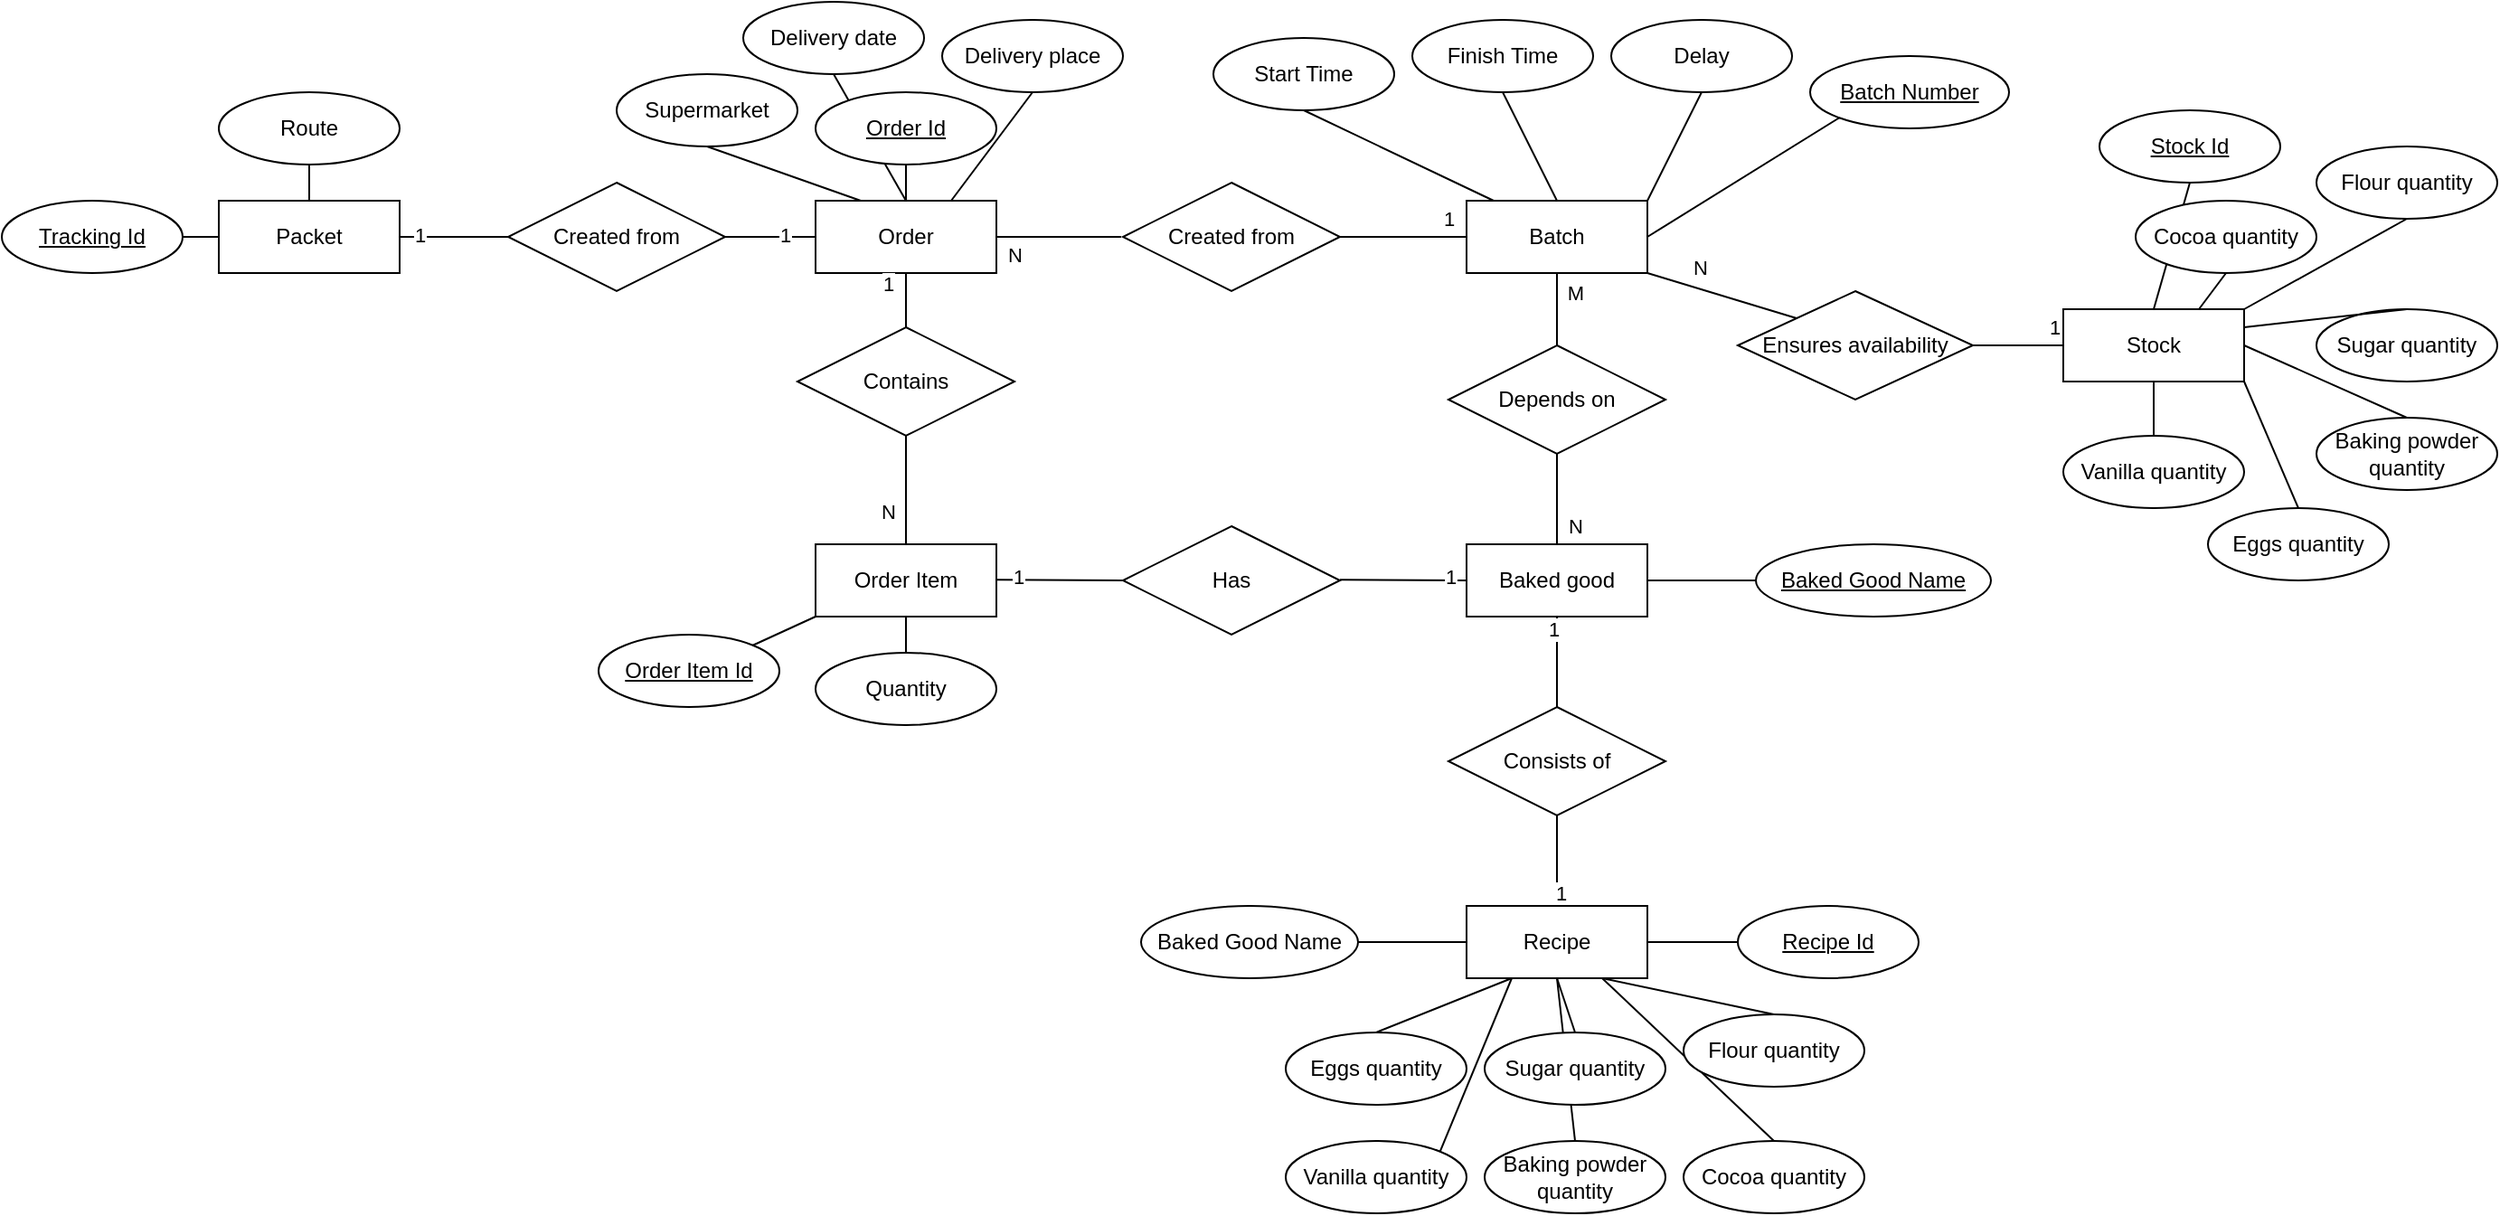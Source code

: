 <mxfile version="23.1.6" type="device">
  <diagram id="R2lEEEUBdFMjLlhIrx00" name="Page-1">
    <mxGraphModel dx="2349" dy="818" grid="1" gridSize="10" guides="1" tooltips="1" connect="1" arrows="1" fold="1" page="1" pageScale="1" pageWidth="850" pageHeight="1100" math="0" shadow="0" extFonts="Permanent Marker^https://fonts.googleapis.com/css?family=Permanent+Marker">
      <root>
        <mxCell id="0" />
        <mxCell id="1" parent="0" />
        <mxCell id="WHg0GT0LCj10jCLnW-7c-107" value="" style="rounded=0;orthogonalLoop=1;jettySize=auto;html=1;endArrow=none;endFill=0;entryX=0.5;entryY=0;entryDx=0;entryDy=0;exitX=0.5;exitY=1;exitDx=0;exitDy=0;strokeColor=default;" edge="1" parent="1" source="WHg0GT0LCj10jCLnW-7c-106" target="WHg0GT0LCj10jCLnW-7c-87">
          <mxGeometry relative="1" as="geometry">
            <mxPoint x="1100" y="160" as="sourcePoint" />
            <mxPoint x="1085" y="180" as="targetPoint" />
            <Array as="points" />
          </mxGeometry>
        </mxCell>
        <mxCell id="WHg0GT0LCj10jCLnW-7c-4" value="" style="endArrow=none;html=1;rounded=0;entryX=0.5;entryY=0;entryDx=0;entryDy=0;exitX=0.5;exitY=1;exitDx=0;exitDy=0;" edge="1" parent="1" source="GtdhLlFjY-CjgjCnvUHd-13" target="GtdhLlFjY-CjgjCnvUHd-2">
          <mxGeometry width="50" height="50" relative="1" as="geometry">
            <mxPoint x="190" y="100" as="sourcePoint" />
            <mxPoint x="255" y="160" as="targetPoint" />
            <Array as="points" />
          </mxGeometry>
        </mxCell>
        <mxCell id="WHg0GT0LCj10jCLnW-7c-40" value="" style="rounded=0;orthogonalLoop=1;jettySize=auto;html=1;endArrow=none;endFill=0;entryX=0.75;entryY=1;entryDx=0;entryDy=0;exitX=0.5;exitY=0;exitDx=0;exitDy=0;strokeColor=default;" edge="1" parent="1" source="WHg0GT0LCj10jCLnW-7c-36" target="WHg0GT0LCj10jCLnW-7c-29">
          <mxGeometry relative="1" as="geometry">
            <mxPoint x="875" y="640" as="sourcePoint" />
            <mxPoint x="780" y="620" as="targetPoint" />
            <Array as="points" />
          </mxGeometry>
        </mxCell>
        <mxCell id="WHg0GT0LCj10jCLnW-7c-41" value="" style="rounded=0;orthogonalLoop=1;jettySize=auto;html=1;endArrow=none;endFill=0;exitX=0.5;exitY=0;exitDx=0;exitDy=0;strokeColor=default;" edge="1" parent="1" source="WHg0GT0LCj10jCLnW-7c-35">
          <mxGeometry relative="1" as="geometry">
            <mxPoint x="745" y="630" as="sourcePoint" />
            <mxPoint x="720" y="540" as="targetPoint" />
            <Array as="points" />
          </mxGeometry>
        </mxCell>
        <mxCell id="GtdhLlFjY-CjgjCnvUHd-2" value="Order" style="whiteSpace=wrap;html=1;align=center;" parent="1" vertex="1">
          <mxGeometry x="310" y="110" width="100" height="40" as="geometry" />
        </mxCell>
        <mxCell id="GtdhLlFjY-CjgjCnvUHd-6" value="Order Item" style="whiteSpace=wrap;html=1;align=center;" parent="1" vertex="1">
          <mxGeometry x="310" y="300" width="100" height="40" as="geometry" />
        </mxCell>
        <mxCell id="GtdhLlFjY-CjgjCnvUHd-13" value="Delivery date" style="ellipse;whiteSpace=wrap;html=1;align=center;" parent="1" vertex="1">
          <mxGeometry x="270" width="100" height="40" as="geometry" />
        </mxCell>
        <mxCell id="GtdhLlFjY-CjgjCnvUHd-14" value="Delivery place" style="ellipse;whiteSpace=wrap;html=1;align=center;" parent="1" vertex="1">
          <mxGeometry x="380" y="10" width="100" height="40" as="geometry" />
        </mxCell>
        <mxCell id="GtdhLlFjY-CjgjCnvUHd-15" value="&lt;u&gt;Order Id&lt;/u&gt;" style="ellipse;whiteSpace=wrap;html=1;align=center;" parent="1" vertex="1">
          <mxGeometry x="310" y="50" width="100" height="40" as="geometry" />
        </mxCell>
        <mxCell id="GtdhLlFjY-CjgjCnvUHd-29" value="Quantity" style="ellipse;whiteSpace=wrap;html=1;align=center;" parent="1" vertex="1">
          <mxGeometry x="310" y="360" width="100" height="40" as="geometry" />
        </mxCell>
        <mxCell id="GtdhLlFjY-CjgjCnvUHd-30" value="" style="endArrow=none;html=1;rounded=0;entryX=0.5;entryY=1;entryDx=0;entryDy=0;exitX=0.5;exitY=0;exitDx=0;exitDy=0;" parent="1" target="GtdhLlFjY-CjgjCnvUHd-2" edge="1">
          <mxGeometry width="50" height="50" relative="1" as="geometry">
            <mxPoint x="360" y="180" as="sourcePoint" />
            <mxPoint x="540" y="270" as="targetPoint" />
            <Array as="points" />
          </mxGeometry>
        </mxCell>
        <mxCell id="GtdhLlFjY-CjgjCnvUHd-33" value="1" style="edgeLabel;html=1;align=center;verticalAlign=middle;resizable=0;points=[];" parent="GtdhLlFjY-CjgjCnvUHd-30" connectable="0" vertex="1">
          <mxGeometry x="0.532" y="3" relative="1" as="geometry">
            <mxPoint x="-7" y="-1" as="offset" />
          </mxGeometry>
        </mxCell>
        <mxCell id="GtdhLlFjY-CjgjCnvUHd-31" value="" style="endArrow=none;html=1;rounded=0;exitX=0.5;exitY=0;exitDx=0;exitDy=0;entryX=0.5;entryY=1;entryDx=0;entryDy=0;" parent="1" edge="1" source="GtdhLlFjY-CjgjCnvUHd-6">
          <mxGeometry width="50" height="50" relative="1" as="geometry">
            <mxPoint x="360" y="380" as="sourcePoint" />
            <mxPoint x="360" y="240" as="targetPoint" />
            <Array as="points" />
          </mxGeometry>
        </mxCell>
        <mxCell id="WHg0GT0LCj10jCLnW-7c-7" value="N" style="edgeLabel;html=1;align=center;verticalAlign=middle;resizable=0;points=[];" vertex="1" connectable="0" parent="GtdhLlFjY-CjgjCnvUHd-31">
          <mxGeometry x="-0.394" y="-2" relative="1" as="geometry">
            <mxPoint x="-12" as="offset" />
          </mxGeometry>
        </mxCell>
        <mxCell id="GtdhLlFjY-CjgjCnvUHd-34" value="" style="endArrow=none;html=1;rounded=0;entryX=0.5;entryY=1;entryDx=0;entryDy=0;" parent="1" target="GtdhLlFjY-CjgjCnvUHd-15" edge="1">
          <mxGeometry width="50" height="50" relative="1" as="geometry">
            <mxPoint x="360" y="110" as="sourcePoint" />
            <mxPoint x="410" y="60" as="targetPoint" />
            <Array as="points" />
          </mxGeometry>
        </mxCell>
        <mxCell id="GtdhLlFjY-CjgjCnvUHd-35" value="" style="endArrow=none;html=1;rounded=0;entryX=0.5;entryY=1;entryDx=0;entryDy=0;exitX=0.75;exitY=0;exitDx=0;exitDy=0;" parent="1" source="GtdhLlFjY-CjgjCnvUHd-2" target="GtdhLlFjY-CjgjCnvUHd-14" edge="1">
          <mxGeometry width="50" height="50" relative="1" as="geometry">
            <mxPoint x="370" y="120" as="sourcePoint" />
            <mxPoint x="370" y="90" as="targetPoint" />
            <Array as="points" />
          </mxGeometry>
        </mxCell>
        <mxCell id="GtdhLlFjY-CjgjCnvUHd-36" value="" style="endArrow=none;html=1;rounded=0;entryX=0.25;entryY=0;entryDx=0;entryDy=0;exitX=0.5;exitY=1;exitDx=0;exitDy=0;" parent="1" source="WHg0GT0LCj10jCLnW-7c-2" target="GtdhLlFjY-CjgjCnvUHd-2" edge="1">
          <mxGeometry width="50" height="50" relative="1" as="geometry">
            <mxPoint x="270" y="50" as="sourcePoint" />
            <mxPoint x="450" y="140" as="targetPoint" />
            <Array as="points" />
          </mxGeometry>
        </mxCell>
        <mxCell id="WHg0GT0LCj10jCLnW-7c-14" value="" style="rounded=0;orthogonalLoop=1;jettySize=auto;html=1;endArrow=none;endFill=0;entryX=0.5;entryY=1;entryDx=0;entryDy=0;exitX=0.5;exitY=0;exitDx=0;exitDy=0;strokeColor=default;" edge="1" parent="1" source="GtdhLlFjY-CjgjCnvUHd-29" target="GtdhLlFjY-CjgjCnvUHd-6">
          <mxGeometry relative="1" as="geometry">
            <mxPoint x="480" y="340" as="sourcePoint" />
            <mxPoint x="430" y="340" as="targetPoint" />
          </mxGeometry>
        </mxCell>
        <mxCell id="WHg0GT0LCj10jCLnW-7c-15" value="Contains" style="shape=rhombus;perimeter=rhombusPerimeter;whiteSpace=wrap;html=1;align=center;" vertex="1" parent="1">
          <mxGeometry x="300" y="180" width="120" height="60" as="geometry" />
        </mxCell>
        <mxCell id="WHg0GT0LCj10jCLnW-7c-16" value="Has" style="shape=rhombus;perimeter=rhombusPerimeter;whiteSpace=wrap;html=1;align=center;" vertex="1" parent="1">
          <mxGeometry x="480" y="290" width="120" height="60" as="geometry" />
        </mxCell>
        <mxCell id="WHg0GT0LCj10jCLnW-7c-17" value="" style="endArrow=none;html=1;rounded=0;" edge="1" parent="1">
          <mxGeometry relative="1" as="geometry">
            <mxPoint x="410" y="319.58" as="sourcePoint" />
            <mxPoint x="480" y="320" as="targetPoint" />
          </mxGeometry>
        </mxCell>
        <mxCell id="WHg0GT0LCj10jCLnW-7c-20" value="1" style="edgeLabel;html=1;align=center;verticalAlign=middle;resizable=0;points=[];" vertex="1" connectable="0" parent="WHg0GT0LCj10jCLnW-7c-17">
          <mxGeometry x="-0.653" y="2" relative="1" as="geometry">
            <mxPoint as="offset" />
          </mxGeometry>
        </mxCell>
        <mxCell id="WHg0GT0LCj10jCLnW-7c-18" value="" style="endArrow=none;html=1;rounded=0;" edge="1" parent="1">
          <mxGeometry relative="1" as="geometry">
            <mxPoint x="600" y="319.58" as="sourcePoint" />
            <mxPoint x="670" y="320" as="targetPoint" />
          </mxGeometry>
        </mxCell>
        <mxCell id="WHg0GT0LCj10jCLnW-7c-21" value="1" style="edgeLabel;html=1;align=center;verticalAlign=middle;resizable=0;points=[];" vertex="1" connectable="0" parent="WHg0GT0LCj10jCLnW-7c-18">
          <mxGeometry x="0.728" y="2" relative="1" as="geometry">
            <mxPoint as="offset" />
          </mxGeometry>
        </mxCell>
        <mxCell id="WHg0GT0LCj10jCLnW-7c-19" value="Baked good" style="whiteSpace=wrap;html=1;align=center;" vertex="1" parent="1">
          <mxGeometry x="670" y="300" width="100" height="40" as="geometry" />
        </mxCell>
        <mxCell id="WHg0GT0LCj10jCLnW-7c-22" value="Baked Good Name" style="ellipse;whiteSpace=wrap;html=1;align=center;fontStyle=4;" vertex="1" parent="1">
          <mxGeometry x="830" y="300" width="130" height="40" as="geometry" />
        </mxCell>
        <mxCell id="WHg0GT0LCj10jCLnW-7c-23" value="" style="rounded=0;orthogonalLoop=1;jettySize=auto;html=1;endArrow=none;endFill=0;entryX=0;entryY=0.5;entryDx=0;entryDy=0;exitX=1;exitY=0.5;exitDx=0;exitDy=0;strokeColor=default;" edge="1" parent="1" source="WHg0GT0LCj10jCLnW-7c-19" target="WHg0GT0LCj10jCLnW-7c-22">
          <mxGeometry relative="1" as="geometry">
            <mxPoint x="390" y="380" as="sourcePoint" />
            <mxPoint x="395" y="350" as="targetPoint" />
            <Array as="points" />
          </mxGeometry>
        </mxCell>
        <mxCell id="WHg0GT0LCj10jCLnW-7c-24" value="Consists of" style="shape=rhombus;perimeter=rhombusPerimeter;whiteSpace=wrap;html=1;align=center;" vertex="1" parent="1">
          <mxGeometry x="660" y="390" width="120" height="60" as="geometry" />
        </mxCell>
        <mxCell id="WHg0GT0LCj10jCLnW-7c-25" value="" style="endArrow=none;html=1;rounded=0;entryX=0.5;entryY=1;entryDx=0;entryDy=0;exitX=0.5;exitY=0;exitDx=0;exitDy=0;" edge="1" parent="1" source="WHg0GT0LCj10jCLnW-7c-24" target="WHg0GT0LCj10jCLnW-7c-19">
          <mxGeometry relative="1" as="geometry">
            <mxPoint x="600" y="380" as="sourcePoint" />
            <mxPoint x="670" y="380.42" as="targetPoint" />
          </mxGeometry>
        </mxCell>
        <mxCell id="WHg0GT0LCj10jCLnW-7c-26" value="1" style="edgeLabel;html=1;align=center;verticalAlign=middle;resizable=0;points=[];" vertex="1" connectable="0" parent="WHg0GT0LCj10jCLnW-7c-25">
          <mxGeometry x="0.728" y="2" relative="1" as="geometry">
            <mxPoint as="offset" />
          </mxGeometry>
        </mxCell>
        <mxCell id="WHg0GT0LCj10jCLnW-7c-27" value="" style="endArrow=none;html=1;rounded=0;exitX=0.5;exitY=1;exitDx=0;exitDy=0;entryX=0.5;entryY=0;entryDx=0;entryDy=0;" edge="1" parent="1" source="WHg0GT0LCj10jCLnW-7c-24" target="WHg0GT0LCj10jCLnW-7c-29">
          <mxGeometry relative="1" as="geometry">
            <mxPoint x="690" y="510" as="sourcePoint" />
            <mxPoint x="720" y="510" as="targetPoint" />
          </mxGeometry>
        </mxCell>
        <mxCell id="WHg0GT0LCj10jCLnW-7c-28" value="1" style="edgeLabel;html=1;align=center;verticalAlign=middle;resizable=0;points=[];" vertex="1" connectable="0" parent="WHg0GT0LCj10jCLnW-7c-27">
          <mxGeometry x="0.728" y="2" relative="1" as="geometry">
            <mxPoint as="offset" />
          </mxGeometry>
        </mxCell>
        <mxCell id="WHg0GT0LCj10jCLnW-7c-29" value="Recipe" style="whiteSpace=wrap;html=1;align=center;" vertex="1" parent="1">
          <mxGeometry x="670" y="500" width="100" height="40" as="geometry" />
        </mxCell>
        <mxCell id="WHg0GT0LCj10jCLnW-7c-30" value="Recipe Id" style="ellipse;whiteSpace=wrap;html=1;align=center;fontStyle=4;" vertex="1" parent="1">
          <mxGeometry x="820" y="500" width="100" height="40" as="geometry" />
        </mxCell>
        <mxCell id="WHg0GT0LCj10jCLnW-7c-31" value="Sugar quantity" style="ellipse;whiteSpace=wrap;html=1;align=center;" vertex="1" parent="1">
          <mxGeometry x="680" y="570" width="100" height="40" as="geometry" />
        </mxCell>
        <mxCell id="WHg0GT0LCj10jCLnW-7c-32" value="Flour quantity" style="ellipse;whiteSpace=wrap;html=1;align=center;" vertex="1" parent="1">
          <mxGeometry x="790" y="560" width="100" height="40" as="geometry" />
        </mxCell>
        <mxCell id="WHg0GT0LCj10jCLnW-7c-33" value="Eggs quantity" style="ellipse;whiteSpace=wrap;html=1;align=center;" vertex="1" parent="1">
          <mxGeometry x="570" y="570" width="100" height="40" as="geometry" />
        </mxCell>
        <mxCell id="WHg0GT0LCj10jCLnW-7c-34" value="Vanilla quantity" style="ellipse;whiteSpace=wrap;html=1;align=center;" vertex="1" parent="1">
          <mxGeometry x="570" y="630" width="100" height="40" as="geometry" />
        </mxCell>
        <mxCell id="WHg0GT0LCj10jCLnW-7c-35" value="Baking powder quantity" style="ellipse;whiteSpace=wrap;html=1;align=center;" vertex="1" parent="1">
          <mxGeometry x="680" y="630" width="100" height="40" as="geometry" />
        </mxCell>
        <mxCell id="WHg0GT0LCj10jCLnW-7c-36" value="Cocoa quantity" style="ellipse;whiteSpace=wrap;html=1;align=center;" vertex="1" parent="1">
          <mxGeometry x="790" y="630" width="100" height="40" as="geometry" />
        </mxCell>
        <mxCell id="WHg0GT0LCj10jCLnW-7c-37" value="" style="rounded=0;orthogonalLoop=1;jettySize=auto;html=1;endArrow=none;endFill=0;entryX=0.25;entryY=1;entryDx=0;entryDy=0;exitX=0.5;exitY=0;exitDx=0;exitDy=0;strokeColor=default;" edge="1" parent="1" source="WHg0GT0LCj10jCLnW-7c-33" target="WHg0GT0LCj10jCLnW-7c-29">
          <mxGeometry relative="1" as="geometry">
            <mxPoint x="585" y="560" as="sourcePoint" />
            <mxPoint x="560" y="520" as="targetPoint" />
            <Array as="points" />
          </mxGeometry>
        </mxCell>
        <mxCell id="WHg0GT0LCj10jCLnW-7c-38" value="" style="rounded=0;orthogonalLoop=1;jettySize=auto;html=1;endArrow=none;endFill=0;entryX=0.5;entryY=1;entryDx=0;entryDy=0;exitX=0.5;exitY=0;exitDx=0;exitDy=0;strokeColor=default;" edge="1" parent="1" source="WHg0GT0LCj10jCLnW-7c-31" target="WHg0GT0LCj10jCLnW-7c-29">
          <mxGeometry relative="1" as="geometry">
            <mxPoint x="630" y="580" as="sourcePoint" />
            <mxPoint x="705" y="550" as="targetPoint" />
            <Array as="points" />
          </mxGeometry>
        </mxCell>
        <mxCell id="WHg0GT0LCj10jCLnW-7c-39" value="" style="rounded=0;orthogonalLoop=1;jettySize=auto;html=1;endArrow=none;endFill=0;entryX=0.75;entryY=1;entryDx=0;entryDy=0;exitX=0.5;exitY=0;exitDx=0;exitDy=0;strokeColor=default;" edge="1" parent="1" source="WHg0GT0LCj10jCLnW-7c-32" target="WHg0GT0LCj10jCLnW-7c-29">
          <mxGeometry relative="1" as="geometry">
            <mxPoint x="740" y="580" as="sourcePoint" />
            <mxPoint x="730" y="550" as="targetPoint" />
            <Array as="points" />
          </mxGeometry>
        </mxCell>
        <mxCell id="WHg0GT0LCj10jCLnW-7c-42" value="" style="rounded=0;orthogonalLoop=1;jettySize=auto;html=1;endArrow=none;endFill=0;entryX=0.25;entryY=1;entryDx=0;entryDy=0;exitX=1;exitY=0;exitDx=0;exitDy=0;strokeColor=default;" edge="1" parent="1" source="WHg0GT0LCj10jCLnW-7c-34" target="WHg0GT0LCj10jCLnW-7c-29">
          <mxGeometry relative="1" as="geometry">
            <mxPoint x="870" y="590" as="sourcePoint" />
            <mxPoint x="775" y="570" as="targetPoint" />
            <Array as="points" />
          </mxGeometry>
        </mxCell>
        <mxCell id="WHg0GT0LCj10jCLnW-7c-43" value="" style="rounded=0;orthogonalLoop=1;jettySize=auto;html=1;endArrow=none;endFill=0;entryX=1;entryY=0.5;entryDx=0;entryDy=0;exitX=0;exitY=0.5;exitDx=0;exitDy=0;strokeColor=default;" edge="1" parent="1" source="WHg0GT0LCj10jCLnW-7c-30" target="WHg0GT0LCj10jCLnW-7c-29">
          <mxGeometry relative="1" as="geometry">
            <mxPoint x="880" y="600" as="sourcePoint" />
            <mxPoint x="785" y="580" as="targetPoint" />
            <Array as="points" />
          </mxGeometry>
        </mxCell>
        <mxCell id="WHg0GT0LCj10jCLnW-7c-44" value="Batch" style="whiteSpace=wrap;html=1;align=center;" vertex="1" parent="1">
          <mxGeometry x="670" y="110" width="100" height="40" as="geometry" />
        </mxCell>
        <mxCell id="WHg0GT0LCj10jCLnW-7c-48" value="Created from" style="shape=rhombus;perimeter=rhombusPerimeter;whiteSpace=wrap;html=1;align=center;" vertex="1" parent="1">
          <mxGeometry x="480" y="100" width="120" height="60" as="geometry" />
        </mxCell>
        <mxCell id="WHg0GT0LCj10jCLnW-7c-49" value="" style="endArrow=none;html=1;rounded=0;exitX=1;exitY=0.5;exitDx=0;exitDy=0;entryX=0.5;entryY=1;entryDx=0;entryDy=0;" edge="1" parent="1" source="GtdhLlFjY-CjgjCnvUHd-2">
          <mxGeometry width="50" height="50" relative="1" as="geometry">
            <mxPoint x="479" y="190" as="sourcePoint" />
            <mxPoint x="479" y="130" as="targetPoint" />
            <Array as="points" />
          </mxGeometry>
        </mxCell>
        <mxCell id="WHg0GT0LCj10jCLnW-7c-50" value="N" style="edgeLabel;html=1;align=center;verticalAlign=middle;resizable=0;points=[];" vertex="1" connectable="0" parent="WHg0GT0LCj10jCLnW-7c-49">
          <mxGeometry x="-0.394" y="-2" relative="1" as="geometry">
            <mxPoint x="-11" y="8" as="offset" />
          </mxGeometry>
        </mxCell>
        <mxCell id="WHg0GT0LCj10jCLnW-7c-51" value="" style="endArrow=none;html=1;rounded=0;entryX=0;entryY=0.5;entryDx=0;entryDy=0;exitX=1;exitY=0.5;exitDx=0;exitDy=0;" edge="1" parent="1" source="WHg0GT0LCj10jCLnW-7c-48" target="WHg0GT0LCj10jCLnW-7c-44">
          <mxGeometry width="50" height="50" relative="1" as="geometry">
            <mxPoint x="370" y="190" as="sourcePoint" />
            <mxPoint x="370" y="160" as="targetPoint" />
            <Array as="points" />
          </mxGeometry>
        </mxCell>
        <mxCell id="WHg0GT0LCj10jCLnW-7c-52" value="1" style="edgeLabel;html=1;align=center;verticalAlign=middle;resizable=0;points=[];" connectable="0" vertex="1" parent="WHg0GT0LCj10jCLnW-7c-51">
          <mxGeometry x="0.532" y="3" relative="1" as="geometry">
            <mxPoint x="6" y="-7" as="offset" />
          </mxGeometry>
        </mxCell>
        <mxCell id="WHg0GT0LCj10jCLnW-7c-54" value="" style="endArrow=none;html=1;rounded=0;entryX=0.5;entryY=1;entryDx=0;entryDy=0;" edge="1" parent="1" source="WHg0GT0LCj10jCLnW-7c-56" target="WHg0GT0LCj10jCLnW-7c-44">
          <mxGeometry width="50" height="50" relative="1" as="geometry">
            <mxPoint x="720" y="190" as="sourcePoint" />
            <mxPoint x="730" y="150" as="targetPoint" />
            <Array as="points" />
          </mxGeometry>
        </mxCell>
        <mxCell id="WHg0GT0LCj10jCLnW-7c-55" value="M" style="edgeLabel;html=1;align=center;verticalAlign=middle;resizable=0;points=[];" connectable="0" vertex="1" parent="WHg0GT0LCj10jCLnW-7c-54">
          <mxGeometry x="0.532" y="3" relative="1" as="geometry">
            <mxPoint x="13" y="1" as="offset" />
          </mxGeometry>
        </mxCell>
        <mxCell id="WHg0GT0LCj10jCLnW-7c-56" value="Depends on" style="shape=rhombus;perimeter=rhombusPerimeter;whiteSpace=wrap;html=1;align=center;" vertex="1" parent="1">
          <mxGeometry x="660" y="190" width="120" height="60" as="geometry" />
        </mxCell>
        <mxCell id="WHg0GT0LCj10jCLnW-7c-58" value="" style="endArrow=none;html=1;rounded=0;entryX=0.5;entryY=1;entryDx=0;entryDy=0;exitX=0.5;exitY=0;exitDx=0;exitDy=0;" edge="1" parent="1" source="WHg0GT0LCj10jCLnW-7c-19" target="WHg0GT0LCj10jCLnW-7c-56">
          <mxGeometry width="50" height="50" relative="1" as="geometry">
            <mxPoint x="530" y="270" as="sourcePoint" />
            <mxPoint x="730" y="160" as="targetPoint" />
            <Array as="points">
              <mxPoint x="720" y="280" />
            </Array>
          </mxGeometry>
        </mxCell>
        <mxCell id="WHg0GT0LCj10jCLnW-7c-59" value="N" style="edgeLabel;html=1;align=center;verticalAlign=middle;resizable=0;points=[];" connectable="0" vertex="1" parent="WHg0GT0LCj10jCLnW-7c-58">
          <mxGeometry x="0.532" y="3" relative="1" as="geometry">
            <mxPoint x="13" y="28" as="offset" />
          </mxGeometry>
        </mxCell>
        <mxCell id="WHg0GT0LCj10jCLnW-7c-62" value="Batch Number" style="ellipse;whiteSpace=wrap;html=1;align=center;fontStyle=4;" vertex="1" parent="1">
          <mxGeometry x="860" y="30" width="110" height="40" as="geometry" />
        </mxCell>
        <mxCell id="WHg0GT0LCj10jCLnW-7c-64" value="Start Time" style="ellipse;whiteSpace=wrap;html=1;align=center;" vertex="1" parent="1">
          <mxGeometry x="530" y="20" width="100" height="40" as="geometry" />
        </mxCell>
        <mxCell id="WHg0GT0LCj10jCLnW-7c-65" value="Finish Time" style="ellipse;whiteSpace=wrap;html=1;align=center;" vertex="1" parent="1">
          <mxGeometry x="640" y="10" width="100" height="40" as="geometry" />
        </mxCell>
        <mxCell id="WHg0GT0LCj10jCLnW-7c-66" value="Delay" style="ellipse;whiteSpace=wrap;html=1;align=center;" vertex="1" parent="1">
          <mxGeometry x="750" y="10" width="100" height="40" as="geometry" />
        </mxCell>
        <mxCell id="WHg0GT0LCj10jCLnW-7c-67" value="" style="endArrow=none;html=1;rounded=0;entryX=0.5;entryY=1;entryDx=0;entryDy=0;exitX=0.75;exitY=0;exitDx=0;exitDy=0;" edge="1" parent="1" target="WHg0GT0LCj10jCLnW-7c-64">
          <mxGeometry width="50" height="50" relative="1" as="geometry">
            <mxPoint x="685" y="110" as="sourcePoint" />
            <mxPoint x="790" y="60" as="targetPoint" />
            <Array as="points" />
          </mxGeometry>
        </mxCell>
        <mxCell id="WHg0GT0LCj10jCLnW-7c-68" value="" style="endArrow=none;html=1;rounded=0;entryX=0.5;entryY=1;entryDx=0;entryDy=0;exitX=0.5;exitY=0;exitDx=0;exitDy=0;" edge="1" parent="1" source="WHg0GT0LCj10jCLnW-7c-44" target="WHg0GT0LCj10jCLnW-7c-65">
          <mxGeometry width="50" height="50" relative="1" as="geometry">
            <mxPoint x="405" y="130" as="sourcePoint" />
            <mxPoint x="510" y="80" as="targetPoint" />
            <Array as="points" />
          </mxGeometry>
        </mxCell>
        <mxCell id="WHg0GT0LCj10jCLnW-7c-69" value="" style="endArrow=none;html=1;rounded=0;entryX=0.5;entryY=1;entryDx=0;entryDy=0;exitX=1;exitY=0;exitDx=0;exitDy=0;" edge="1" parent="1" source="WHg0GT0LCj10jCLnW-7c-44" target="WHg0GT0LCj10jCLnW-7c-66">
          <mxGeometry width="50" height="50" relative="1" as="geometry">
            <mxPoint x="730" y="120" as="sourcePoint" />
            <mxPoint x="800" y="60" as="targetPoint" />
            <Array as="points" />
          </mxGeometry>
        </mxCell>
        <mxCell id="WHg0GT0LCj10jCLnW-7c-70" value="" style="endArrow=none;html=1;rounded=0;entryX=0;entryY=1;entryDx=0;entryDy=0;exitX=1;exitY=0.5;exitDx=0;exitDy=0;" edge="1" parent="1" source="WHg0GT0LCj10jCLnW-7c-44" target="WHg0GT0LCj10jCLnW-7c-62">
          <mxGeometry width="50" height="50" relative="1" as="geometry">
            <mxPoint x="780" y="120" as="sourcePoint" />
            <mxPoint x="850" y="80" as="targetPoint" />
            <Array as="points" />
          </mxGeometry>
        </mxCell>
        <mxCell id="WHg0GT0LCj10jCLnW-7c-84" value="" style="edgeStyle=orthogonalEdgeStyle;rounded=0;orthogonalLoop=1;jettySize=auto;html=1;endArrow=none;endFill=0;" edge="1" parent="1" source="WHg0GT0LCj10jCLnW-7c-71" target="WHg0GT0LCj10jCLnW-7c-81">
          <mxGeometry relative="1" as="geometry" />
        </mxCell>
        <mxCell id="WHg0GT0LCj10jCLnW-7c-71" value="Packet" style="whiteSpace=wrap;html=1;align=center;" vertex="1" parent="1">
          <mxGeometry x="-20" y="110" width="100" height="40" as="geometry" />
        </mxCell>
        <mxCell id="WHg0GT0LCj10jCLnW-7c-72" value="" style="endArrow=none;html=1;rounded=0;entryX=0.25;entryY=0;entryDx=0;entryDy=0;" edge="1" parent="1" target="WHg0GT0LCj10jCLnW-7c-2">
          <mxGeometry width="50" height="50" relative="1" as="geometry">
            <mxPoint x="270" y="50" as="sourcePoint" />
            <mxPoint x="335" y="110" as="targetPoint" />
            <Array as="points" />
          </mxGeometry>
        </mxCell>
        <mxCell id="WHg0GT0LCj10jCLnW-7c-2" value="Supermarket" style="ellipse;whiteSpace=wrap;html=1;align=center;" vertex="1" parent="1">
          <mxGeometry x="200" y="40" width="100" height="40" as="geometry" />
        </mxCell>
        <mxCell id="WHg0GT0LCj10jCLnW-7c-73" value="Created from" style="shape=rhombus;perimeter=rhombusPerimeter;whiteSpace=wrap;html=1;align=center;" vertex="1" parent="1">
          <mxGeometry x="140" y="100" width="120" height="60" as="geometry" />
        </mxCell>
        <mxCell id="WHg0GT0LCj10jCLnW-7c-75" value="" style="endArrow=none;html=1;rounded=0;entryX=0;entryY=0.5;entryDx=0;entryDy=0;exitX=1;exitY=0.5;exitDx=0;exitDy=0;" edge="1" parent="1" source="WHg0GT0LCj10jCLnW-7c-73" target="GtdhLlFjY-CjgjCnvUHd-2">
          <mxGeometry relative="1" as="geometry">
            <mxPoint x="220" y="129.58" as="sourcePoint" />
            <mxPoint x="270" y="130" as="targetPoint" />
          </mxGeometry>
        </mxCell>
        <mxCell id="WHg0GT0LCj10jCLnW-7c-79" value="1" style="edgeLabel;html=1;align=center;verticalAlign=middle;resizable=0;points=[];" vertex="1" connectable="0" parent="WHg0GT0LCj10jCLnW-7c-75">
          <mxGeometry x="0.32" y="1" relative="1" as="geometry">
            <mxPoint as="offset" />
          </mxGeometry>
        </mxCell>
        <mxCell id="WHg0GT0LCj10jCLnW-7c-77" value="" style="endArrow=none;html=1;rounded=0;entryX=0;entryY=0.5;entryDx=0;entryDy=0;exitX=1;exitY=0.5;exitDx=0;exitDy=0;" edge="1" parent="1" source="WHg0GT0LCj10jCLnW-7c-71" target="WHg0GT0LCj10jCLnW-7c-73">
          <mxGeometry relative="1" as="geometry">
            <mxPoint x="70" y="129.58" as="sourcePoint" />
            <mxPoint x="120" y="129.58" as="targetPoint" />
          </mxGeometry>
        </mxCell>
        <mxCell id="WHg0GT0LCj10jCLnW-7c-78" value="1" style="edgeLabel;html=1;align=center;verticalAlign=middle;resizable=0;points=[];" vertex="1" connectable="0" parent="WHg0GT0LCj10jCLnW-7c-77">
          <mxGeometry x="-0.652" y="1" relative="1" as="geometry">
            <mxPoint as="offset" />
          </mxGeometry>
        </mxCell>
        <mxCell id="WHg0GT0LCj10jCLnW-7c-83" value="" style="edgeStyle=orthogonalEdgeStyle;rounded=0;orthogonalLoop=1;jettySize=auto;html=1;endArrow=none;endFill=0;" edge="1" parent="1" source="WHg0GT0LCj10jCLnW-7c-80" target="WHg0GT0LCj10jCLnW-7c-71">
          <mxGeometry relative="1" as="geometry" />
        </mxCell>
        <mxCell id="WHg0GT0LCj10jCLnW-7c-80" value="&lt;u&gt;Tracking Id&lt;br&gt;&lt;/u&gt;" style="ellipse;whiteSpace=wrap;html=1;align=center;" vertex="1" parent="1">
          <mxGeometry x="-140" y="110" width="100" height="40" as="geometry" />
        </mxCell>
        <mxCell id="WHg0GT0LCj10jCLnW-7c-81" value="Route" style="ellipse;whiteSpace=wrap;html=1;align=center;" vertex="1" parent="1">
          <mxGeometry x="-20" y="50" width="100" height="40" as="geometry" />
        </mxCell>
        <mxCell id="WHg0GT0LCj10jCLnW-7c-87" value="Stock" style="whiteSpace=wrap;html=1;align=center;" vertex="1" parent="1">
          <mxGeometry x="1000" y="170" width="100" height="40" as="geometry" />
        </mxCell>
        <mxCell id="WHg0GT0LCj10jCLnW-7c-88" value="" style="rounded=0;orthogonalLoop=1;jettySize=auto;html=1;endArrow=none;endFill=0;entryX=0.75;entryY=0;entryDx=0;entryDy=0;exitX=0.5;exitY=1;exitDx=0;exitDy=0;strokeColor=default;" edge="1" parent="1" source="WHg0GT0LCj10jCLnW-7c-95" target="WHg0GT0LCj10jCLnW-7c-87">
          <mxGeometry relative="1" as="geometry">
            <mxPoint x="1435" y="270" as="sourcePoint" />
            <mxPoint x="1305" y="170" as="targetPoint" />
            <Array as="points" />
          </mxGeometry>
        </mxCell>
        <mxCell id="WHg0GT0LCj10jCLnW-7c-89" value="" style="rounded=0;orthogonalLoop=1;jettySize=auto;html=1;endArrow=none;endFill=0;exitX=0.5;exitY=0;exitDx=0;exitDy=0;strokeColor=default;entryX=1;entryY=0.5;entryDx=0;entryDy=0;" edge="1" parent="1" source="WHg0GT0LCj10jCLnW-7c-94" target="WHg0GT0LCj10jCLnW-7c-87">
          <mxGeometry relative="1" as="geometry">
            <mxPoint x="1305" y="260" as="sourcePoint" />
            <mxPoint x="1280" y="170" as="targetPoint" />
            <Array as="points" />
          </mxGeometry>
        </mxCell>
        <mxCell id="WHg0GT0LCj10jCLnW-7c-90" value="Sugar quantity" style="ellipse;whiteSpace=wrap;html=1;align=center;" vertex="1" parent="1">
          <mxGeometry x="1140" y="170" width="100" height="40" as="geometry" />
        </mxCell>
        <mxCell id="WHg0GT0LCj10jCLnW-7c-91" value="Flour quantity" style="ellipse;whiteSpace=wrap;html=1;align=center;" vertex="1" parent="1">
          <mxGeometry x="1140" y="80" width="100" height="40" as="geometry" />
        </mxCell>
        <mxCell id="WHg0GT0LCj10jCLnW-7c-92" value="Eggs quantity" style="ellipse;whiteSpace=wrap;html=1;align=center;" vertex="1" parent="1">
          <mxGeometry x="1080" y="280" width="100" height="40" as="geometry" />
        </mxCell>
        <mxCell id="WHg0GT0LCj10jCLnW-7c-93" value="Vanilla quantity" style="ellipse;whiteSpace=wrap;html=1;align=center;" vertex="1" parent="1">
          <mxGeometry x="1000" y="240" width="100" height="40" as="geometry" />
        </mxCell>
        <mxCell id="WHg0GT0LCj10jCLnW-7c-94" value="Baking powder quantity" style="ellipse;whiteSpace=wrap;html=1;align=center;" vertex="1" parent="1">
          <mxGeometry x="1140" y="230" width="100" height="40" as="geometry" />
        </mxCell>
        <mxCell id="WHg0GT0LCj10jCLnW-7c-95" value="Cocoa quantity" style="ellipse;whiteSpace=wrap;html=1;align=center;" vertex="1" parent="1">
          <mxGeometry x="1040" y="110" width="100" height="40" as="geometry" />
        </mxCell>
        <mxCell id="WHg0GT0LCj10jCLnW-7c-96" value="" style="rounded=0;orthogonalLoop=1;jettySize=auto;html=1;endArrow=none;endFill=0;entryX=1;entryY=1;entryDx=0;entryDy=0;exitX=0.5;exitY=0;exitDx=0;exitDy=0;strokeColor=default;" edge="1" parent="1" source="WHg0GT0LCj10jCLnW-7c-92" target="WHg0GT0LCj10jCLnW-7c-87">
          <mxGeometry relative="1" as="geometry">
            <mxPoint x="1145" y="190" as="sourcePoint" />
            <mxPoint x="1255" y="170" as="targetPoint" />
            <Array as="points" />
          </mxGeometry>
        </mxCell>
        <mxCell id="WHg0GT0LCj10jCLnW-7c-97" value="" style="rounded=0;orthogonalLoop=1;jettySize=auto;html=1;endArrow=none;endFill=0;exitX=0.5;exitY=0;exitDx=0;exitDy=0;strokeColor=default;entryX=1;entryY=0.25;entryDx=0;entryDy=0;" edge="1" parent="1" source="WHg0GT0LCj10jCLnW-7c-90" target="WHg0GT0LCj10jCLnW-7c-87">
          <mxGeometry relative="1" as="geometry">
            <mxPoint x="1190" y="210" as="sourcePoint" />
            <mxPoint x="1280" y="170" as="targetPoint" />
            <Array as="points" />
          </mxGeometry>
        </mxCell>
        <mxCell id="WHg0GT0LCj10jCLnW-7c-98" value="" style="rounded=0;orthogonalLoop=1;jettySize=auto;html=1;endArrow=none;endFill=0;exitX=0.5;exitY=1;exitDx=0;exitDy=0;strokeColor=default;entryX=1;entryY=0;entryDx=0;entryDy=0;" edge="1" parent="1" source="WHg0GT0LCj10jCLnW-7c-91" target="WHg0GT0LCj10jCLnW-7c-87">
          <mxGeometry relative="1" as="geometry">
            <mxPoint x="1300" y="210" as="sourcePoint" />
            <mxPoint x="1170" y="150" as="targetPoint" />
            <Array as="points" />
          </mxGeometry>
        </mxCell>
        <mxCell id="WHg0GT0LCj10jCLnW-7c-99" value="" style="rounded=0;orthogonalLoop=1;jettySize=auto;html=1;endArrow=none;endFill=0;entryX=0.5;entryY=1;entryDx=0;entryDy=0;exitX=0.5;exitY=0;exitDx=0;exitDy=0;strokeColor=default;" edge="1" parent="1" source="WHg0GT0LCj10jCLnW-7c-93" target="WHg0GT0LCj10jCLnW-7c-87">
          <mxGeometry relative="1" as="geometry">
            <mxPoint x="1430" y="220" as="sourcePoint" />
            <mxPoint x="1255" y="170" as="targetPoint" />
            <Array as="points" />
          </mxGeometry>
        </mxCell>
        <mxCell id="WHg0GT0LCj10jCLnW-7c-101" value="Ensures availability" style="shape=rhombus;perimeter=rhombusPerimeter;whiteSpace=wrap;html=1;align=center;" vertex="1" parent="1">
          <mxGeometry x="820" y="160" width="130" height="60" as="geometry" />
        </mxCell>
        <mxCell id="WHg0GT0LCj10jCLnW-7c-102" value="" style="endArrow=none;html=1;rounded=0;entryX=0;entryY=0.5;entryDx=0;entryDy=0;exitX=1;exitY=0.5;exitDx=0;exitDy=0;" edge="1" parent="1" source="WHg0GT0LCj10jCLnW-7c-101" target="WHg0GT0LCj10jCLnW-7c-87">
          <mxGeometry width="50" height="50" relative="1" as="geometry">
            <mxPoint x="920" y="230" as="sourcePoint" />
            <mxPoint x="990" y="230" as="targetPoint" />
            <Array as="points" />
          </mxGeometry>
        </mxCell>
        <mxCell id="WHg0GT0LCj10jCLnW-7c-103" value="1" style="edgeLabel;html=1;align=center;verticalAlign=middle;resizable=0;points=[];" connectable="0" vertex="1" parent="WHg0GT0LCj10jCLnW-7c-102">
          <mxGeometry x="0.532" y="3" relative="1" as="geometry">
            <mxPoint x="6" y="-7" as="offset" />
          </mxGeometry>
        </mxCell>
        <mxCell id="WHg0GT0LCj10jCLnW-7c-104" value="" style="endArrow=none;html=1;rounded=0;entryX=1;entryY=1;entryDx=0;entryDy=0;exitX=0;exitY=0;exitDx=0;exitDy=0;" edge="1" parent="1" source="WHg0GT0LCj10jCLnW-7c-101" target="WHg0GT0LCj10jCLnW-7c-44">
          <mxGeometry width="50" height="50" relative="1" as="geometry">
            <mxPoint x="960" y="200" as="sourcePoint" />
            <mxPoint x="1010" y="200" as="targetPoint" />
            <Array as="points" />
          </mxGeometry>
        </mxCell>
        <mxCell id="WHg0GT0LCj10jCLnW-7c-105" value="N" style="edgeLabel;html=1;align=center;verticalAlign=middle;resizable=0;points=[];" connectable="0" vertex="1" parent="WHg0GT0LCj10jCLnW-7c-104">
          <mxGeometry x="0.532" y="3" relative="1" as="geometry">
            <mxPoint x="10" y="-12" as="offset" />
          </mxGeometry>
        </mxCell>
        <mxCell id="WHg0GT0LCj10jCLnW-7c-106" value="&lt;u&gt;Stock Id&lt;br&gt;&lt;/u&gt;" style="ellipse;whiteSpace=wrap;html=1;align=center;" vertex="1" parent="1">
          <mxGeometry x="1020" y="60" width="100" height="40" as="geometry" />
        </mxCell>
        <mxCell id="WHg0GT0LCj10jCLnW-7c-109" value="Baked Good Name" style="ellipse;whiteSpace=wrap;html=1;align=center;" vertex="1" parent="1">
          <mxGeometry x="490" y="500" width="120" height="40" as="geometry" />
        </mxCell>
        <mxCell id="WHg0GT0LCj10jCLnW-7c-110" value="" style="rounded=0;orthogonalLoop=1;jettySize=auto;html=1;endArrow=none;endFill=0;entryX=0;entryY=0.5;entryDx=0;entryDy=0;exitX=1;exitY=0.5;exitDx=0;exitDy=0;strokeColor=default;" edge="1" parent="1" source="WHg0GT0LCj10jCLnW-7c-109" target="WHg0GT0LCj10jCLnW-7c-29">
          <mxGeometry relative="1" as="geometry">
            <mxPoint x="830" y="530" as="sourcePoint" />
            <mxPoint x="780" y="530" as="targetPoint" />
            <Array as="points" />
          </mxGeometry>
        </mxCell>
        <mxCell id="WHg0GT0LCj10jCLnW-7c-111" value="&lt;u&gt;Order Item Id&lt;br&gt;&lt;/u&gt;" style="ellipse;whiteSpace=wrap;html=1;align=center;" vertex="1" parent="1">
          <mxGeometry x="190" y="350" width="100" height="40" as="geometry" />
        </mxCell>
        <mxCell id="WHg0GT0LCj10jCLnW-7c-112" value="" style="rounded=0;orthogonalLoop=1;jettySize=auto;html=1;endArrow=none;endFill=0;entryX=0;entryY=1;entryDx=0;entryDy=0;exitX=1;exitY=0;exitDx=0;exitDy=0;strokeColor=default;" edge="1" parent="1" source="WHg0GT0LCj10jCLnW-7c-111" target="GtdhLlFjY-CjgjCnvUHd-6">
          <mxGeometry relative="1" as="geometry">
            <mxPoint x="370" y="380" as="sourcePoint" />
            <mxPoint x="370" y="350" as="targetPoint" />
          </mxGeometry>
        </mxCell>
      </root>
    </mxGraphModel>
  </diagram>
</mxfile>
